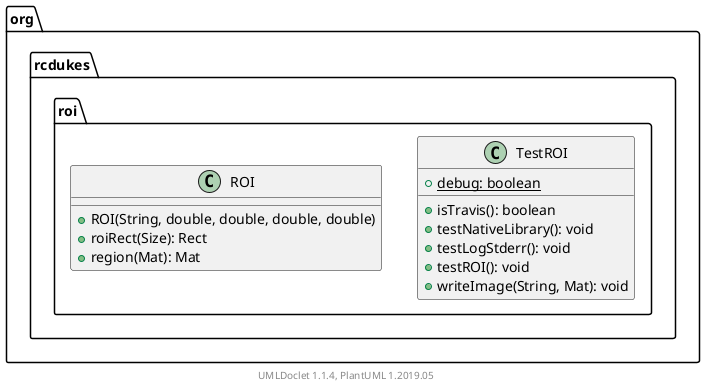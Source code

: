 @startuml

    namespace org.rcdukes.roi {

        class TestROI [[TestROI.html]] {
            {static} +debug: boolean
            +isTravis(): boolean
            +testNativeLibrary(): void
            +testLogStderr(): void
            +testROI(): void
            +writeImage(String, Mat): void
        }

        class ROI [[ROI.html]] {
            +ROI(String, double, double, double, double)
            +roiRect(Size): Rect
            +region(Mat): Mat
        }

    }


    center footer UMLDoclet 1.1.4, PlantUML 1.2019.05
@enduml
